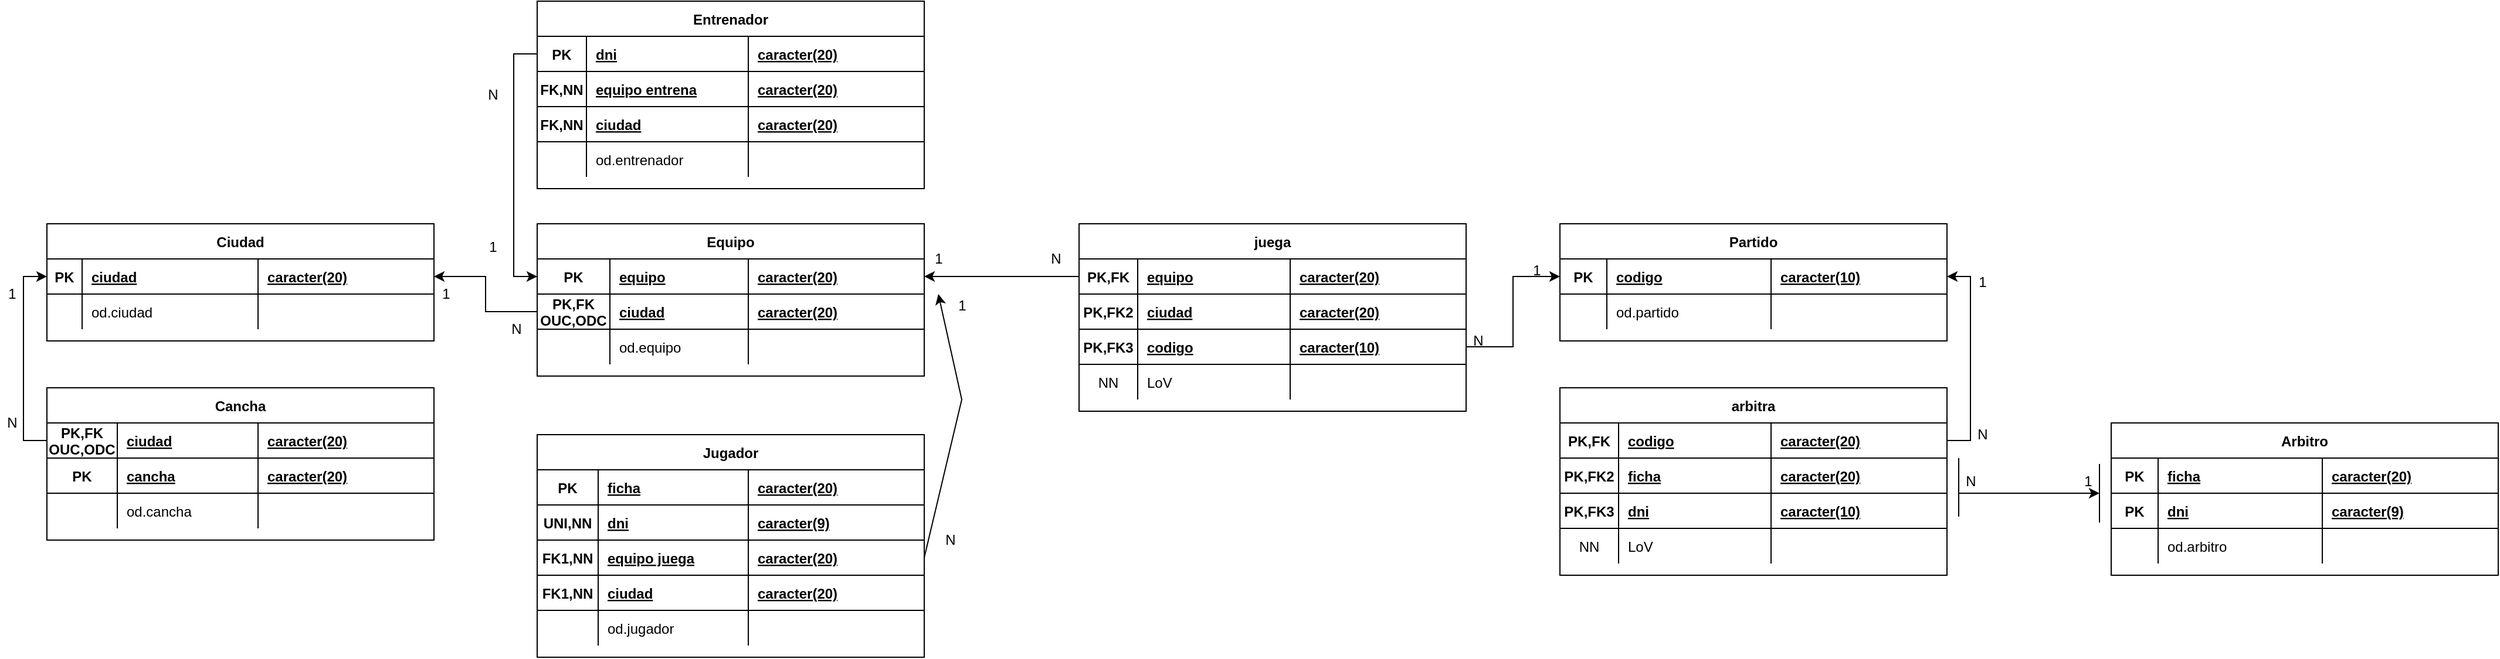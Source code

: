 <mxfile version="15.4.0" type="device"><diagram id="yh3u3SvxKcDoXtzIPpNy" name="Página-1"><mxGraphModel dx="1008" dy="482" grid="1" gridSize="10" guides="1" tooltips="1" connect="1" arrows="1" fold="1" page="1" pageScale="1" pageWidth="2336" pageHeight="1654" math="0" shadow="0"><root><mxCell id="0"/><mxCell id="1" parent="0"/><mxCell id="ygrqonZN1nK2gsqrKEXN-1" value="Ciudad" style="shape=table;startSize=30;container=1;collapsible=1;childLayout=tableLayout;fixedRows=1;rowLines=0;fontStyle=1;align=center;resizeLast=1;" parent="1" vertex="1"><mxGeometry x="90" y="320" width="330" height="100" as="geometry"/></mxCell><mxCell id="ygrqonZN1nK2gsqrKEXN-2" value="" style="shape=partialRectangle;collapsible=0;dropTarget=0;pointerEvents=0;fillColor=none;top=0;left=0;bottom=1;right=0;points=[[0,0.5],[1,0.5]];portConstraint=eastwest;" parent="ygrqonZN1nK2gsqrKEXN-1" vertex="1"><mxGeometry y="30" width="330" height="30" as="geometry"/></mxCell><mxCell id="ygrqonZN1nK2gsqrKEXN-3" value="PK" style="shape=partialRectangle;connectable=0;fillColor=none;top=0;left=0;bottom=0;right=0;fontStyle=1;overflow=hidden;" parent="ygrqonZN1nK2gsqrKEXN-2" vertex="1"><mxGeometry width="30" height="30" as="geometry"><mxRectangle width="30" height="30" as="alternateBounds"/></mxGeometry></mxCell><mxCell id="ygrqonZN1nK2gsqrKEXN-4" value="ciudad" style="shape=partialRectangle;connectable=0;fillColor=none;top=0;left=0;bottom=0;right=0;align=left;spacingLeft=6;fontStyle=5;overflow=hidden;" parent="ygrqonZN1nK2gsqrKEXN-2" vertex="1"><mxGeometry x="30" width="150" height="30" as="geometry"><mxRectangle width="150" height="30" as="alternateBounds"/></mxGeometry></mxCell><mxCell id="ygrqonZN1nK2gsqrKEXN-14" value="caracter(20)" style="shape=partialRectangle;connectable=0;fillColor=none;top=0;left=0;bottom=0;right=0;align=left;spacingLeft=6;fontStyle=5;overflow=hidden;" parent="ygrqonZN1nK2gsqrKEXN-2" vertex="1"><mxGeometry x="180" width="150" height="30" as="geometry"><mxRectangle width="150" height="30" as="alternateBounds"/></mxGeometry></mxCell><mxCell id="ygrqonZN1nK2gsqrKEXN-5" value="" style="shape=partialRectangle;collapsible=0;dropTarget=0;pointerEvents=0;fillColor=none;top=0;left=0;bottom=0;right=0;points=[[0,0.5],[1,0.5]];portConstraint=eastwest;" parent="ygrqonZN1nK2gsqrKEXN-1" vertex="1"><mxGeometry y="60" width="330" height="30" as="geometry"/></mxCell><mxCell id="ygrqonZN1nK2gsqrKEXN-6" value="" style="shape=partialRectangle;connectable=0;fillColor=none;top=0;left=0;bottom=0;right=0;editable=1;overflow=hidden;" parent="ygrqonZN1nK2gsqrKEXN-5" vertex="1"><mxGeometry width="30" height="30" as="geometry"><mxRectangle width="30" height="30" as="alternateBounds"/></mxGeometry></mxCell><mxCell id="ygrqonZN1nK2gsqrKEXN-7" value="od.ciudad" style="shape=partialRectangle;connectable=0;fillColor=none;top=0;left=0;bottom=0;right=0;align=left;spacingLeft=6;overflow=hidden;" parent="ygrqonZN1nK2gsqrKEXN-5" vertex="1"><mxGeometry x="30" width="150" height="30" as="geometry"><mxRectangle width="150" height="30" as="alternateBounds"/></mxGeometry></mxCell><mxCell id="ygrqonZN1nK2gsqrKEXN-15" style="shape=partialRectangle;connectable=0;fillColor=none;top=0;left=0;bottom=0;right=0;align=left;spacingLeft=6;overflow=hidden;" parent="ygrqonZN1nK2gsqrKEXN-5" vertex="1"><mxGeometry x="180" width="150" height="30" as="geometry"><mxRectangle width="150" height="30" as="alternateBounds"/></mxGeometry></mxCell><mxCell id="ygrqonZN1nK2gsqrKEXN-18" value="Cancha" style="shape=table;startSize=30;container=1;collapsible=1;childLayout=tableLayout;fixedRows=1;rowLines=0;fontStyle=1;align=center;resizeLast=1;" parent="1" vertex="1"><mxGeometry x="90" y="460" width="330" height="130" as="geometry"/></mxCell><mxCell id="ygrqonZN1nK2gsqrKEXN-19" value="" style="shape=partialRectangle;collapsible=0;dropTarget=0;pointerEvents=0;fillColor=none;top=0;left=0;bottom=1;right=0;points=[[0,0.5],[1,0.5]];portConstraint=eastwest;" parent="ygrqonZN1nK2gsqrKEXN-18" vertex="1"><mxGeometry y="30" width="330" height="30" as="geometry"/></mxCell><mxCell id="ygrqonZN1nK2gsqrKEXN-20" value="PK,FK&#10;OUC,ODC" style="shape=partialRectangle;connectable=0;fillColor=none;top=0;left=0;bottom=0;right=0;fontStyle=1;overflow=hidden;" parent="ygrqonZN1nK2gsqrKEXN-19" vertex="1"><mxGeometry width="60" height="30" as="geometry"><mxRectangle width="60" height="30" as="alternateBounds"/></mxGeometry></mxCell><mxCell id="ygrqonZN1nK2gsqrKEXN-21" value="ciudad" style="shape=partialRectangle;connectable=0;fillColor=none;top=0;left=0;bottom=0;right=0;align=left;spacingLeft=6;fontStyle=5;overflow=hidden;" parent="ygrqonZN1nK2gsqrKEXN-19" vertex="1"><mxGeometry x="60" width="120" height="30" as="geometry"><mxRectangle width="120" height="30" as="alternateBounds"/></mxGeometry></mxCell><mxCell id="ygrqonZN1nK2gsqrKEXN-22" value="caracter(20)" style="shape=partialRectangle;connectable=0;fillColor=none;top=0;left=0;bottom=0;right=0;align=left;spacingLeft=6;fontStyle=5;overflow=hidden;" parent="ygrqonZN1nK2gsqrKEXN-19" vertex="1"><mxGeometry x="180" width="150" height="30" as="geometry"><mxRectangle width="150" height="30" as="alternateBounds"/></mxGeometry></mxCell><mxCell id="ygrqonZN1nK2gsqrKEXN-27" value="" style="shape=partialRectangle;collapsible=0;dropTarget=0;pointerEvents=0;fillColor=none;top=0;left=0;bottom=1;right=0;points=[[0,0.5],[1,0.5]];portConstraint=eastwest;" parent="ygrqonZN1nK2gsqrKEXN-18" vertex="1"><mxGeometry y="60" width="330" height="30" as="geometry"/></mxCell><mxCell id="ygrqonZN1nK2gsqrKEXN-28" value="PK" style="shape=partialRectangle;connectable=0;fillColor=none;top=0;left=0;bottom=0;right=0;fontStyle=1;overflow=hidden;" parent="ygrqonZN1nK2gsqrKEXN-27" vertex="1"><mxGeometry width="60" height="30" as="geometry"><mxRectangle width="60" height="30" as="alternateBounds"/></mxGeometry></mxCell><mxCell id="ygrqonZN1nK2gsqrKEXN-29" value="cancha" style="shape=partialRectangle;connectable=0;fillColor=none;top=0;left=0;bottom=0;right=0;align=left;spacingLeft=6;fontStyle=5;overflow=hidden;" parent="ygrqonZN1nK2gsqrKEXN-27" vertex="1"><mxGeometry x="60" width="120" height="30" as="geometry"><mxRectangle width="120" height="30" as="alternateBounds"/></mxGeometry></mxCell><mxCell id="ygrqonZN1nK2gsqrKEXN-30" value="caracter(20)" style="shape=partialRectangle;connectable=0;fillColor=none;top=0;left=0;bottom=0;right=0;align=left;spacingLeft=6;fontStyle=5;overflow=hidden;" parent="ygrqonZN1nK2gsqrKEXN-27" vertex="1"><mxGeometry x="180" width="150" height="30" as="geometry"><mxRectangle width="150" height="30" as="alternateBounds"/></mxGeometry></mxCell><mxCell id="ygrqonZN1nK2gsqrKEXN-23" value="" style="shape=partialRectangle;collapsible=0;dropTarget=0;pointerEvents=0;fillColor=none;top=0;left=0;bottom=0;right=0;points=[[0,0.5],[1,0.5]];portConstraint=eastwest;" parent="ygrqonZN1nK2gsqrKEXN-18" vertex="1"><mxGeometry y="90" width="330" height="30" as="geometry"/></mxCell><mxCell id="ygrqonZN1nK2gsqrKEXN-24" value="" style="shape=partialRectangle;connectable=0;fillColor=none;top=0;left=0;bottom=0;right=0;editable=1;overflow=hidden;" parent="ygrqonZN1nK2gsqrKEXN-23" vertex="1"><mxGeometry width="60" height="30" as="geometry"><mxRectangle width="60" height="30" as="alternateBounds"/></mxGeometry></mxCell><mxCell id="ygrqonZN1nK2gsqrKEXN-25" value="od.cancha" style="shape=partialRectangle;connectable=0;fillColor=none;top=0;left=0;bottom=0;right=0;align=left;spacingLeft=6;overflow=hidden;" parent="ygrqonZN1nK2gsqrKEXN-23" vertex="1"><mxGeometry x="60" width="120" height="30" as="geometry"><mxRectangle width="120" height="30" as="alternateBounds"/></mxGeometry></mxCell><mxCell id="ygrqonZN1nK2gsqrKEXN-26" style="shape=partialRectangle;connectable=0;fillColor=none;top=0;left=0;bottom=0;right=0;align=left;spacingLeft=6;overflow=hidden;" parent="ygrqonZN1nK2gsqrKEXN-23" vertex="1"><mxGeometry x="180" width="150" height="30" as="geometry"><mxRectangle width="150" height="30" as="alternateBounds"/></mxGeometry></mxCell><mxCell id="ygrqonZN1nK2gsqrKEXN-31" style="edgeStyle=orthogonalEdgeStyle;rounded=0;orthogonalLoop=1;jettySize=auto;html=1;exitX=0;exitY=0.5;exitDx=0;exitDy=0;entryX=0;entryY=0.5;entryDx=0;entryDy=0;" parent="1" source="ygrqonZN1nK2gsqrKEXN-19" target="ygrqonZN1nK2gsqrKEXN-2" edge="1"><mxGeometry relative="1" as="geometry"/></mxCell><mxCell id="ygrqonZN1nK2gsqrKEXN-32" value="Equipo" style="shape=table;startSize=30;container=1;collapsible=1;childLayout=tableLayout;fixedRows=1;rowLines=0;fontStyle=1;align=center;resizeLast=1;" parent="1" vertex="1"><mxGeometry x="508" y="320" width="330" height="130" as="geometry"/></mxCell><mxCell id="ygrqonZN1nK2gsqrKEXN-37" value="" style="shape=partialRectangle;collapsible=0;dropTarget=0;pointerEvents=0;fillColor=none;top=0;left=0;bottom=1;right=0;points=[[0,0.5],[1,0.5]];portConstraint=eastwest;" parent="ygrqonZN1nK2gsqrKEXN-32" vertex="1"><mxGeometry y="30" width="330" height="30" as="geometry"/></mxCell><mxCell id="ygrqonZN1nK2gsqrKEXN-38" value="PK" style="shape=partialRectangle;connectable=0;fillColor=none;top=0;left=0;bottom=0;right=0;fontStyle=1;overflow=hidden;" parent="ygrqonZN1nK2gsqrKEXN-37" vertex="1"><mxGeometry width="62" height="30" as="geometry"><mxRectangle width="62" height="30" as="alternateBounds"/></mxGeometry></mxCell><mxCell id="ygrqonZN1nK2gsqrKEXN-39" value="equipo" style="shape=partialRectangle;connectable=0;fillColor=none;top=0;left=0;bottom=0;right=0;align=left;spacingLeft=6;fontStyle=5;overflow=hidden;" parent="ygrqonZN1nK2gsqrKEXN-37" vertex="1"><mxGeometry x="62" width="118" height="30" as="geometry"><mxRectangle width="118" height="30" as="alternateBounds"/></mxGeometry></mxCell><mxCell id="ygrqonZN1nK2gsqrKEXN-40" value="caracter(20)" style="shape=partialRectangle;connectable=0;fillColor=none;top=0;left=0;bottom=0;right=0;align=left;spacingLeft=6;fontStyle=5;overflow=hidden;" parent="ygrqonZN1nK2gsqrKEXN-37" vertex="1"><mxGeometry x="180" width="150" height="30" as="geometry"><mxRectangle width="150" height="30" as="alternateBounds"/></mxGeometry></mxCell><mxCell id="ygrqonZN1nK2gsqrKEXN-33" value="" style="shape=partialRectangle;collapsible=0;dropTarget=0;pointerEvents=0;fillColor=none;top=0;left=0;bottom=1;right=0;points=[[0,0.5],[1,0.5]];portConstraint=eastwest;" parent="ygrqonZN1nK2gsqrKEXN-32" vertex="1"><mxGeometry y="60" width="330" height="30" as="geometry"/></mxCell><mxCell id="ygrqonZN1nK2gsqrKEXN-34" value="PK,FK&#10;OUC,ODC" style="shape=partialRectangle;connectable=0;fillColor=none;top=0;left=0;bottom=0;right=0;fontStyle=1;overflow=hidden;" parent="ygrqonZN1nK2gsqrKEXN-33" vertex="1"><mxGeometry width="62" height="30" as="geometry"><mxRectangle width="62" height="30" as="alternateBounds"/></mxGeometry></mxCell><mxCell id="ygrqonZN1nK2gsqrKEXN-35" value="ciudad" style="shape=partialRectangle;connectable=0;fillColor=none;top=0;left=0;bottom=0;right=0;align=left;spacingLeft=6;fontStyle=5;overflow=hidden;" parent="ygrqonZN1nK2gsqrKEXN-33" vertex="1"><mxGeometry x="62" width="118" height="30" as="geometry"><mxRectangle width="118" height="30" as="alternateBounds"/></mxGeometry></mxCell><mxCell id="ygrqonZN1nK2gsqrKEXN-36" value="caracter(20)" style="shape=partialRectangle;connectable=0;fillColor=none;top=0;left=0;bottom=0;right=0;align=left;spacingLeft=6;fontStyle=5;overflow=hidden;" parent="ygrqonZN1nK2gsqrKEXN-33" vertex="1"><mxGeometry x="180" width="150" height="30" as="geometry"><mxRectangle width="150" height="30" as="alternateBounds"/></mxGeometry></mxCell><mxCell id="ygrqonZN1nK2gsqrKEXN-41" value="" style="shape=partialRectangle;collapsible=0;dropTarget=0;pointerEvents=0;fillColor=none;top=0;left=0;bottom=0;right=0;points=[[0,0.5],[1,0.5]];portConstraint=eastwest;" parent="ygrqonZN1nK2gsqrKEXN-32" vertex="1"><mxGeometry y="90" width="330" height="30" as="geometry"/></mxCell><mxCell id="ygrqonZN1nK2gsqrKEXN-42" value="" style="shape=partialRectangle;connectable=0;fillColor=none;top=0;left=0;bottom=0;right=0;editable=1;overflow=hidden;" parent="ygrqonZN1nK2gsqrKEXN-41" vertex="1"><mxGeometry width="62" height="30" as="geometry"><mxRectangle width="62" height="30" as="alternateBounds"/></mxGeometry></mxCell><mxCell id="ygrqonZN1nK2gsqrKEXN-43" value="od.equipo" style="shape=partialRectangle;connectable=0;fillColor=none;top=0;left=0;bottom=0;right=0;align=left;spacingLeft=6;overflow=hidden;" parent="ygrqonZN1nK2gsqrKEXN-41" vertex="1"><mxGeometry x="62" width="118" height="30" as="geometry"><mxRectangle width="118" height="30" as="alternateBounds"/></mxGeometry></mxCell><mxCell id="ygrqonZN1nK2gsqrKEXN-44" style="shape=partialRectangle;connectable=0;fillColor=none;top=0;left=0;bottom=0;right=0;align=left;spacingLeft=6;overflow=hidden;" parent="ygrqonZN1nK2gsqrKEXN-41" vertex="1"><mxGeometry x="180" width="150" height="30" as="geometry"><mxRectangle width="150" height="30" as="alternateBounds"/></mxGeometry></mxCell><mxCell id="ygrqonZN1nK2gsqrKEXN-46" style="edgeStyle=orthogonalEdgeStyle;rounded=0;orthogonalLoop=1;jettySize=auto;html=1;exitX=0;exitY=0.5;exitDx=0;exitDy=0;entryX=1;entryY=0.5;entryDx=0;entryDy=0;" parent="1" source="ygrqonZN1nK2gsqrKEXN-33" target="ygrqonZN1nK2gsqrKEXN-2" edge="1"><mxGeometry relative="1" as="geometry"/></mxCell><mxCell id="ygrqonZN1nK2gsqrKEXN-47" value="Entrenador" style="shape=table;startSize=30;container=1;collapsible=1;childLayout=tableLayout;fixedRows=1;rowLines=0;fontStyle=1;align=center;resizeLast=1;" parent="1" vertex="1"><mxGeometry x="508" y="130" width="330" height="160" as="geometry"/></mxCell><mxCell id="ygrqonZN1nK2gsqrKEXN-48" value="" style="shape=partialRectangle;collapsible=0;dropTarget=0;pointerEvents=0;fillColor=none;top=0;left=0;bottom=1;right=0;points=[[0,0.5],[1,0.5]];portConstraint=eastwest;" parent="ygrqonZN1nK2gsqrKEXN-47" vertex="1"><mxGeometry y="30" width="330" height="30" as="geometry"/></mxCell><mxCell id="ygrqonZN1nK2gsqrKEXN-49" value="PK" style="shape=partialRectangle;connectable=0;fillColor=none;top=0;left=0;bottom=0;right=0;fontStyle=1;overflow=hidden;" parent="ygrqonZN1nK2gsqrKEXN-48" vertex="1"><mxGeometry width="42" height="30" as="geometry"><mxRectangle width="42" height="30" as="alternateBounds"/></mxGeometry></mxCell><mxCell id="ygrqonZN1nK2gsqrKEXN-50" value="dni" style="shape=partialRectangle;connectable=0;fillColor=none;top=0;left=0;bottom=0;right=0;align=left;spacingLeft=6;fontStyle=5;overflow=hidden;" parent="ygrqonZN1nK2gsqrKEXN-48" vertex="1"><mxGeometry x="42" width="138" height="30" as="geometry"><mxRectangle width="138" height="30" as="alternateBounds"/></mxGeometry></mxCell><mxCell id="ygrqonZN1nK2gsqrKEXN-51" value="caracter(20)" style="shape=partialRectangle;connectable=0;fillColor=none;top=0;left=0;bottom=0;right=0;align=left;spacingLeft=6;fontStyle=5;overflow=hidden;" parent="ygrqonZN1nK2gsqrKEXN-48" vertex="1"><mxGeometry x="180" width="150" height="30" as="geometry"><mxRectangle width="150" height="30" as="alternateBounds"/></mxGeometry></mxCell><mxCell id="ygrqonZN1nK2gsqrKEXN-56" value="" style="shape=partialRectangle;collapsible=0;dropTarget=0;pointerEvents=0;fillColor=none;top=0;left=0;bottom=1;right=0;points=[[0,0.5],[1,0.5]];portConstraint=eastwest;" parent="ygrqonZN1nK2gsqrKEXN-47" vertex="1"><mxGeometry y="60" width="330" height="30" as="geometry"/></mxCell><mxCell id="ygrqonZN1nK2gsqrKEXN-57" value="FK,NN" style="shape=partialRectangle;connectable=0;fillColor=none;top=0;left=0;bottom=0;right=0;fontStyle=1;overflow=hidden;" parent="ygrqonZN1nK2gsqrKEXN-56" vertex="1"><mxGeometry width="42" height="30" as="geometry"><mxRectangle width="42" height="30" as="alternateBounds"/></mxGeometry></mxCell><mxCell id="ygrqonZN1nK2gsqrKEXN-58" value="equipo entrena" style="shape=partialRectangle;connectable=0;fillColor=none;top=0;left=0;bottom=0;right=0;align=left;spacingLeft=6;fontStyle=5;overflow=hidden;" parent="ygrqonZN1nK2gsqrKEXN-56" vertex="1"><mxGeometry x="42" width="138" height="30" as="geometry"><mxRectangle width="138" height="30" as="alternateBounds"/></mxGeometry></mxCell><mxCell id="ygrqonZN1nK2gsqrKEXN-59" value="caracter(20)" style="shape=partialRectangle;connectable=0;fillColor=none;top=0;left=0;bottom=0;right=0;align=left;spacingLeft=6;fontStyle=5;overflow=hidden;" parent="ygrqonZN1nK2gsqrKEXN-56" vertex="1"><mxGeometry x="180" width="150" height="30" as="geometry"><mxRectangle width="150" height="30" as="alternateBounds"/></mxGeometry></mxCell><mxCell id="xp3l8k5ZAtqOJWBrfRD1-7" value="" style="shape=partialRectangle;collapsible=0;dropTarget=0;pointerEvents=0;fillColor=none;top=0;left=0;bottom=1;right=0;points=[[0,0.5],[1,0.5]];portConstraint=eastwest;" parent="ygrqonZN1nK2gsqrKEXN-47" vertex="1"><mxGeometry y="90" width="330" height="30" as="geometry"/></mxCell><mxCell id="xp3l8k5ZAtqOJWBrfRD1-8" value="FK,NN" style="shape=partialRectangle;connectable=0;fillColor=none;top=0;left=0;bottom=0;right=0;fontStyle=1;overflow=hidden;" parent="xp3l8k5ZAtqOJWBrfRD1-7" vertex="1"><mxGeometry width="42" height="30" as="geometry"><mxRectangle width="42" height="30" as="alternateBounds"/></mxGeometry></mxCell><mxCell id="xp3l8k5ZAtqOJWBrfRD1-9" value="ciudad" style="shape=partialRectangle;connectable=0;fillColor=none;top=0;left=0;bottom=0;right=0;align=left;spacingLeft=6;fontStyle=5;overflow=hidden;" parent="xp3l8k5ZAtqOJWBrfRD1-7" vertex="1"><mxGeometry x="42" width="138" height="30" as="geometry"><mxRectangle width="138" height="30" as="alternateBounds"/></mxGeometry></mxCell><mxCell id="xp3l8k5ZAtqOJWBrfRD1-10" value="caracter(20)" style="shape=partialRectangle;connectable=0;fillColor=none;top=0;left=0;bottom=0;right=0;align=left;spacingLeft=6;fontStyle=5;overflow=hidden;" parent="xp3l8k5ZAtqOJWBrfRD1-7" vertex="1"><mxGeometry x="180" width="150" height="30" as="geometry"><mxRectangle width="150" height="30" as="alternateBounds"/></mxGeometry></mxCell><mxCell id="ygrqonZN1nK2gsqrKEXN-52" value="" style="shape=partialRectangle;collapsible=0;dropTarget=0;pointerEvents=0;fillColor=none;top=0;left=0;bottom=0;right=0;points=[[0,0.5],[1,0.5]];portConstraint=eastwest;" parent="ygrqonZN1nK2gsqrKEXN-47" vertex="1"><mxGeometry y="120" width="330" height="30" as="geometry"/></mxCell><mxCell id="ygrqonZN1nK2gsqrKEXN-53" value="" style="shape=partialRectangle;connectable=0;fillColor=none;top=0;left=0;bottom=0;right=0;editable=1;overflow=hidden;" parent="ygrqonZN1nK2gsqrKEXN-52" vertex="1"><mxGeometry width="42" height="30" as="geometry"><mxRectangle width="42" height="30" as="alternateBounds"/></mxGeometry></mxCell><mxCell id="ygrqonZN1nK2gsqrKEXN-54" value="od.entrenador" style="shape=partialRectangle;connectable=0;fillColor=none;top=0;left=0;bottom=0;right=0;align=left;spacingLeft=6;overflow=hidden;" parent="ygrqonZN1nK2gsqrKEXN-52" vertex="1"><mxGeometry x="42" width="138" height="30" as="geometry"><mxRectangle width="138" height="30" as="alternateBounds"/></mxGeometry></mxCell><mxCell id="ygrqonZN1nK2gsqrKEXN-55" style="shape=partialRectangle;connectable=0;fillColor=none;top=0;left=0;bottom=0;right=0;align=left;spacingLeft=6;overflow=hidden;" parent="ygrqonZN1nK2gsqrKEXN-52" vertex="1"><mxGeometry x="180" width="150" height="30" as="geometry"><mxRectangle width="150" height="30" as="alternateBounds"/></mxGeometry></mxCell><mxCell id="ygrqonZN1nK2gsqrKEXN-69" style="edgeStyle=orthogonalEdgeStyle;rounded=0;orthogonalLoop=1;jettySize=auto;html=1;exitX=0;exitY=0.5;exitDx=0;exitDy=0;entryX=0;entryY=0.5;entryDx=0;entryDy=0;" parent="1" source="ygrqonZN1nK2gsqrKEXN-48" target="ygrqonZN1nK2gsqrKEXN-37" edge="1"><mxGeometry relative="1" as="geometry"/></mxCell><mxCell id="ygrqonZN1nK2gsqrKEXN-70" value="Jugador" style="shape=table;startSize=30;container=1;collapsible=1;childLayout=tableLayout;fixedRows=1;rowLines=0;fontStyle=1;align=center;resizeLast=1;" parent="1" vertex="1"><mxGeometry x="508" y="500" width="330" height="190" as="geometry"/></mxCell><mxCell id="ygrqonZN1nK2gsqrKEXN-71" value="" style="shape=partialRectangle;collapsible=0;dropTarget=0;pointerEvents=0;fillColor=none;top=0;left=0;bottom=1;right=0;points=[[0,0.5],[1,0.5]];portConstraint=eastwest;" parent="ygrqonZN1nK2gsqrKEXN-70" vertex="1"><mxGeometry y="30" width="330" height="30" as="geometry"/></mxCell><mxCell id="ygrqonZN1nK2gsqrKEXN-72" value="PK" style="shape=partialRectangle;connectable=0;fillColor=none;top=0;left=0;bottom=0;right=0;fontStyle=1;overflow=hidden;" parent="ygrqonZN1nK2gsqrKEXN-71" vertex="1"><mxGeometry width="52" height="30" as="geometry"><mxRectangle width="52" height="30" as="alternateBounds"/></mxGeometry></mxCell><mxCell id="ygrqonZN1nK2gsqrKEXN-73" value="ficha" style="shape=partialRectangle;connectable=0;fillColor=none;top=0;left=0;bottom=0;right=0;align=left;spacingLeft=6;fontStyle=5;overflow=hidden;" parent="ygrqonZN1nK2gsqrKEXN-71" vertex="1"><mxGeometry x="52" width="128" height="30" as="geometry"><mxRectangle width="128" height="30" as="alternateBounds"/></mxGeometry></mxCell><mxCell id="ygrqonZN1nK2gsqrKEXN-74" value="caracter(20)" style="shape=partialRectangle;connectable=0;fillColor=none;top=0;left=0;bottom=0;right=0;align=left;spacingLeft=6;fontStyle=5;overflow=hidden;" parent="ygrqonZN1nK2gsqrKEXN-71" vertex="1"><mxGeometry x="180" width="150" height="30" as="geometry"><mxRectangle width="150" height="30" as="alternateBounds"/></mxGeometry></mxCell><mxCell id="ygrqonZN1nK2gsqrKEXN-79" value="" style="shape=partialRectangle;collapsible=0;dropTarget=0;pointerEvents=0;fillColor=none;top=0;left=0;bottom=1;right=0;points=[[0,0.5],[1,0.5]];portConstraint=eastwest;" parent="ygrqonZN1nK2gsqrKEXN-70" vertex="1"><mxGeometry y="60" width="330" height="30" as="geometry"/></mxCell><mxCell id="ygrqonZN1nK2gsqrKEXN-80" value="UNI,NN" style="shape=partialRectangle;connectable=0;fillColor=none;top=0;left=0;bottom=0;right=0;fontStyle=1;overflow=hidden;" parent="ygrqonZN1nK2gsqrKEXN-79" vertex="1"><mxGeometry width="52" height="30" as="geometry"><mxRectangle width="52" height="30" as="alternateBounds"/></mxGeometry></mxCell><mxCell id="ygrqonZN1nK2gsqrKEXN-81" value="dni" style="shape=partialRectangle;connectable=0;fillColor=none;top=0;left=0;bottom=0;right=0;align=left;spacingLeft=6;fontStyle=5;overflow=hidden;" parent="ygrqonZN1nK2gsqrKEXN-79" vertex="1"><mxGeometry x="52" width="128" height="30" as="geometry"><mxRectangle width="128" height="30" as="alternateBounds"/></mxGeometry></mxCell><mxCell id="ygrqonZN1nK2gsqrKEXN-82" value="caracter(9)" style="shape=partialRectangle;connectable=0;fillColor=none;top=0;left=0;bottom=0;right=0;align=left;spacingLeft=6;fontStyle=5;overflow=hidden;" parent="ygrqonZN1nK2gsqrKEXN-79" vertex="1"><mxGeometry x="180" width="150" height="30" as="geometry"><mxRectangle width="150" height="30" as="alternateBounds"/></mxGeometry></mxCell><mxCell id="ygrqonZN1nK2gsqrKEXN-83" value="" style="shape=partialRectangle;collapsible=0;dropTarget=0;pointerEvents=0;fillColor=none;top=0;left=0;bottom=1;right=0;points=[[0,0.5],[1,0.5]];portConstraint=eastwest;" parent="ygrqonZN1nK2gsqrKEXN-70" vertex="1"><mxGeometry y="90" width="330" height="30" as="geometry"/></mxCell><mxCell id="ygrqonZN1nK2gsqrKEXN-84" value="FK1,NN" style="shape=partialRectangle;connectable=0;fillColor=none;top=0;left=0;bottom=0;right=0;fontStyle=1;overflow=hidden;" parent="ygrqonZN1nK2gsqrKEXN-83" vertex="1"><mxGeometry width="52" height="30" as="geometry"><mxRectangle width="52" height="30" as="alternateBounds"/></mxGeometry></mxCell><mxCell id="ygrqonZN1nK2gsqrKEXN-85" value="equipo juega" style="shape=partialRectangle;connectable=0;fillColor=none;top=0;left=0;bottom=0;right=0;align=left;spacingLeft=6;fontStyle=5;overflow=hidden;" parent="ygrqonZN1nK2gsqrKEXN-83" vertex="1"><mxGeometry x="52" width="128" height="30" as="geometry"><mxRectangle width="128" height="30" as="alternateBounds"/></mxGeometry></mxCell><mxCell id="ygrqonZN1nK2gsqrKEXN-86" value="caracter(20)" style="shape=partialRectangle;connectable=0;fillColor=none;top=0;left=0;bottom=0;right=0;align=left;spacingLeft=6;fontStyle=5;overflow=hidden;" parent="ygrqonZN1nK2gsqrKEXN-83" vertex="1"><mxGeometry x="180" width="150" height="30" as="geometry"><mxRectangle width="150" height="30" as="alternateBounds"/></mxGeometry></mxCell><mxCell id="xp3l8k5ZAtqOJWBrfRD1-3" value="" style="shape=partialRectangle;collapsible=0;dropTarget=0;pointerEvents=0;fillColor=none;top=0;left=0;bottom=1;right=0;points=[[0,0.5],[1,0.5]];portConstraint=eastwest;" parent="ygrqonZN1nK2gsqrKEXN-70" vertex="1"><mxGeometry y="120" width="330" height="30" as="geometry"/></mxCell><mxCell id="xp3l8k5ZAtqOJWBrfRD1-4" value="FK1,NN" style="shape=partialRectangle;connectable=0;fillColor=none;top=0;left=0;bottom=0;right=0;fontStyle=1;overflow=hidden;" parent="xp3l8k5ZAtqOJWBrfRD1-3" vertex="1"><mxGeometry width="52" height="30" as="geometry"><mxRectangle width="52" height="30" as="alternateBounds"/></mxGeometry></mxCell><mxCell id="xp3l8k5ZAtqOJWBrfRD1-5" value="ciudad" style="shape=partialRectangle;connectable=0;fillColor=none;top=0;left=0;bottom=0;right=0;align=left;spacingLeft=6;fontStyle=5;overflow=hidden;" parent="xp3l8k5ZAtqOJWBrfRD1-3" vertex="1"><mxGeometry x="52" width="128" height="30" as="geometry"><mxRectangle width="128" height="30" as="alternateBounds"/></mxGeometry></mxCell><mxCell id="xp3l8k5ZAtqOJWBrfRD1-6" value="caracter(20)" style="shape=partialRectangle;connectable=0;fillColor=none;top=0;left=0;bottom=0;right=0;align=left;spacingLeft=6;fontStyle=5;overflow=hidden;" parent="xp3l8k5ZAtqOJWBrfRD1-3" vertex="1"><mxGeometry x="180" width="150" height="30" as="geometry"><mxRectangle width="150" height="30" as="alternateBounds"/></mxGeometry></mxCell><mxCell id="ygrqonZN1nK2gsqrKEXN-75" value="" style="shape=partialRectangle;collapsible=0;dropTarget=0;pointerEvents=0;fillColor=none;top=0;left=0;bottom=0;right=0;points=[[0,0.5],[1,0.5]];portConstraint=eastwest;" parent="ygrqonZN1nK2gsqrKEXN-70" vertex="1"><mxGeometry y="150" width="330" height="30" as="geometry"/></mxCell><mxCell id="ygrqonZN1nK2gsqrKEXN-76" value="" style="shape=partialRectangle;connectable=0;fillColor=none;top=0;left=0;bottom=0;right=0;editable=1;overflow=hidden;" parent="ygrqonZN1nK2gsqrKEXN-75" vertex="1"><mxGeometry width="52" height="30" as="geometry"><mxRectangle width="52" height="30" as="alternateBounds"/></mxGeometry></mxCell><mxCell id="ygrqonZN1nK2gsqrKEXN-77" value="od.jugador" style="shape=partialRectangle;connectable=0;fillColor=none;top=0;left=0;bottom=0;right=0;align=left;spacingLeft=6;overflow=hidden;" parent="ygrqonZN1nK2gsqrKEXN-75" vertex="1"><mxGeometry x="52" width="128" height="30" as="geometry"><mxRectangle width="128" height="30" as="alternateBounds"/></mxGeometry></mxCell><mxCell id="ygrqonZN1nK2gsqrKEXN-78" style="shape=partialRectangle;connectable=0;fillColor=none;top=0;left=0;bottom=0;right=0;align=left;spacingLeft=6;overflow=hidden;" parent="ygrqonZN1nK2gsqrKEXN-75" vertex="1"><mxGeometry x="180" width="150" height="30" as="geometry"><mxRectangle width="150" height="30" as="alternateBounds"/></mxGeometry></mxCell><mxCell id="ygrqonZN1nK2gsqrKEXN-88" value="juega" style="shape=table;startSize=30;container=1;collapsible=1;childLayout=tableLayout;fixedRows=1;rowLines=0;fontStyle=1;align=center;resizeLast=1;" parent="1" vertex="1"><mxGeometry x="970" y="320" width="330" height="160" as="geometry"/></mxCell><mxCell id="ygrqonZN1nK2gsqrKEXN-89" value="" style="shape=partialRectangle;collapsible=0;dropTarget=0;pointerEvents=0;fillColor=none;top=0;left=0;bottom=1;right=0;points=[[0,0.5],[1,0.5]];portConstraint=eastwest;" parent="ygrqonZN1nK2gsqrKEXN-88" vertex="1"><mxGeometry y="30" width="330" height="30" as="geometry"/></mxCell><mxCell id="ygrqonZN1nK2gsqrKEXN-90" value="PK,FK" style="shape=partialRectangle;connectable=0;fillColor=none;top=0;left=0;bottom=0;right=0;fontStyle=1;overflow=hidden;" parent="ygrqonZN1nK2gsqrKEXN-89" vertex="1"><mxGeometry width="50" height="30" as="geometry"><mxRectangle width="50" height="30" as="alternateBounds"/></mxGeometry></mxCell><mxCell id="ygrqonZN1nK2gsqrKEXN-91" value="equipo" style="shape=partialRectangle;connectable=0;fillColor=none;top=0;left=0;bottom=0;right=0;align=left;spacingLeft=6;fontStyle=5;overflow=hidden;" parent="ygrqonZN1nK2gsqrKEXN-89" vertex="1"><mxGeometry x="50" width="130" height="30" as="geometry"><mxRectangle width="130" height="30" as="alternateBounds"/></mxGeometry></mxCell><mxCell id="ygrqonZN1nK2gsqrKEXN-92" value="caracter(20)" style="shape=partialRectangle;connectable=0;fillColor=none;top=0;left=0;bottom=0;right=0;align=left;spacingLeft=6;fontStyle=5;overflow=hidden;" parent="ygrqonZN1nK2gsqrKEXN-89" vertex="1"><mxGeometry x="180" width="150" height="30" as="geometry"><mxRectangle width="150" height="30" as="alternateBounds"/></mxGeometry></mxCell><mxCell id="ygrqonZN1nK2gsqrKEXN-93" value="" style="shape=partialRectangle;collapsible=0;dropTarget=0;pointerEvents=0;fillColor=none;top=0;left=0;bottom=1;right=0;points=[[0,0.5],[1,0.5]];portConstraint=eastwest;" parent="ygrqonZN1nK2gsqrKEXN-88" vertex="1"><mxGeometry y="60" width="330" height="30" as="geometry"/></mxCell><mxCell id="ygrqonZN1nK2gsqrKEXN-94" value="PK,FK2" style="shape=partialRectangle;connectable=0;fillColor=none;top=0;left=0;bottom=0;right=0;fontStyle=1;overflow=hidden;" parent="ygrqonZN1nK2gsqrKEXN-93" vertex="1"><mxGeometry width="50" height="30" as="geometry"><mxRectangle width="50" height="30" as="alternateBounds"/></mxGeometry></mxCell><mxCell id="ygrqonZN1nK2gsqrKEXN-95" value="ciudad" style="shape=partialRectangle;connectable=0;fillColor=none;top=0;left=0;bottom=0;right=0;align=left;spacingLeft=6;fontStyle=5;overflow=hidden;" parent="ygrqonZN1nK2gsqrKEXN-93" vertex="1"><mxGeometry x="50" width="130" height="30" as="geometry"><mxRectangle width="130" height="30" as="alternateBounds"/></mxGeometry></mxCell><mxCell id="ygrqonZN1nK2gsqrKEXN-96" value="caracter(20)" style="shape=partialRectangle;connectable=0;fillColor=none;top=0;left=0;bottom=0;right=0;align=left;spacingLeft=6;fontStyle=5;overflow=hidden;" parent="ygrqonZN1nK2gsqrKEXN-93" vertex="1"><mxGeometry x="180" width="150" height="30" as="geometry"><mxRectangle width="150" height="30" as="alternateBounds"/></mxGeometry></mxCell><mxCell id="ygrqonZN1nK2gsqrKEXN-101" value="" style="shape=partialRectangle;collapsible=0;dropTarget=0;pointerEvents=0;fillColor=none;top=0;left=0;bottom=1;right=0;points=[[0,0.5],[1,0.5]];portConstraint=eastwest;" parent="ygrqonZN1nK2gsqrKEXN-88" vertex="1"><mxGeometry y="90" width="330" height="30" as="geometry"/></mxCell><mxCell id="ygrqonZN1nK2gsqrKEXN-102" value="PK,FK3" style="shape=partialRectangle;connectable=0;fillColor=none;top=0;left=0;bottom=0;right=0;fontStyle=1;overflow=hidden;" parent="ygrqonZN1nK2gsqrKEXN-101" vertex="1"><mxGeometry width="50" height="30" as="geometry"><mxRectangle width="50" height="30" as="alternateBounds"/></mxGeometry></mxCell><mxCell id="ygrqonZN1nK2gsqrKEXN-103" value="codigo" style="shape=partialRectangle;connectable=0;fillColor=none;top=0;left=0;bottom=0;right=0;align=left;spacingLeft=6;fontStyle=5;overflow=hidden;" parent="ygrqonZN1nK2gsqrKEXN-101" vertex="1"><mxGeometry x="50" width="130" height="30" as="geometry"><mxRectangle width="130" height="30" as="alternateBounds"/></mxGeometry></mxCell><mxCell id="ygrqonZN1nK2gsqrKEXN-104" value="caracter(10)" style="shape=partialRectangle;connectable=0;fillColor=none;top=0;left=0;bottom=0;right=0;align=left;spacingLeft=6;fontStyle=5;overflow=hidden;" parent="ygrqonZN1nK2gsqrKEXN-101" vertex="1"><mxGeometry x="180" width="150" height="30" as="geometry"><mxRectangle width="150" height="30" as="alternateBounds"/></mxGeometry></mxCell><mxCell id="ygrqonZN1nK2gsqrKEXN-97" value="" style="shape=partialRectangle;collapsible=0;dropTarget=0;pointerEvents=0;fillColor=none;top=0;left=0;bottom=0;right=0;points=[[0,0.5],[1,0.5]];portConstraint=eastwest;" parent="ygrqonZN1nK2gsqrKEXN-88" vertex="1"><mxGeometry y="120" width="330" height="30" as="geometry"/></mxCell><mxCell id="ygrqonZN1nK2gsqrKEXN-98" value="NN" style="shape=partialRectangle;connectable=0;fillColor=none;top=0;left=0;bottom=0;right=0;editable=1;overflow=hidden;" parent="ygrqonZN1nK2gsqrKEXN-97" vertex="1"><mxGeometry width="50" height="30" as="geometry"><mxRectangle width="50" height="30" as="alternateBounds"/></mxGeometry></mxCell><mxCell id="ygrqonZN1nK2gsqrKEXN-99" value="LoV" style="shape=partialRectangle;connectable=0;fillColor=none;top=0;left=0;bottom=0;right=0;align=left;spacingLeft=6;overflow=hidden;" parent="ygrqonZN1nK2gsqrKEXN-97" vertex="1"><mxGeometry x="50" width="130" height="30" as="geometry"><mxRectangle width="130" height="30" as="alternateBounds"/></mxGeometry></mxCell><mxCell id="ygrqonZN1nK2gsqrKEXN-100" style="shape=partialRectangle;connectable=0;fillColor=none;top=0;left=0;bottom=0;right=0;align=left;spacingLeft=6;overflow=hidden;" parent="ygrqonZN1nK2gsqrKEXN-97" vertex="1"><mxGeometry x="180" width="150" height="30" as="geometry"><mxRectangle width="150" height="30" as="alternateBounds"/></mxGeometry></mxCell><mxCell id="ygrqonZN1nK2gsqrKEXN-105" style="edgeStyle=orthogonalEdgeStyle;rounded=0;orthogonalLoop=1;jettySize=auto;html=1;exitX=0;exitY=0.5;exitDx=0;exitDy=0;entryX=1;entryY=0.5;entryDx=0;entryDy=0;" parent="1" source="ygrqonZN1nK2gsqrKEXN-89" target="ygrqonZN1nK2gsqrKEXN-37" edge="1"><mxGeometry relative="1" as="geometry"/></mxCell><mxCell id="ygrqonZN1nK2gsqrKEXN-106" value="" style="endArrow=classic;html=1;rounded=0;exitX=1;exitY=0.5;exitDx=0;exitDy=0;" parent="1" source="ygrqonZN1nK2gsqrKEXN-83" edge="1"><mxGeometry width="50" height="50" relative="1" as="geometry"><mxPoint x="920" y="570" as="sourcePoint"/><mxPoint x="850" y="380" as="targetPoint"/><Array as="points"><mxPoint x="870" y="470"/></Array></mxGeometry></mxCell><mxCell id="ygrqonZN1nK2gsqrKEXN-107" value="Partido" style="shape=table;startSize=30;container=1;collapsible=1;childLayout=tableLayout;fixedRows=1;rowLines=0;fontStyle=1;align=center;resizeLast=1;" parent="1" vertex="1"><mxGeometry x="1380" y="320" width="330" height="100" as="geometry"/></mxCell><mxCell id="ygrqonZN1nK2gsqrKEXN-108" value="" style="shape=partialRectangle;collapsible=0;dropTarget=0;pointerEvents=0;fillColor=none;top=0;left=0;bottom=1;right=0;points=[[0,0.5],[1,0.5]];portConstraint=eastwest;" parent="ygrqonZN1nK2gsqrKEXN-107" vertex="1"><mxGeometry y="30" width="330" height="30" as="geometry"/></mxCell><mxCell id="ygrqonZN1nK2gsqrKEXN-109" value="PK" style="shape=partialRectangle;connectable=0;fillColor=none;top=0;left=0;bottom=0;right=0;fontStyle=1;overflow=hidden;" parent="ygrqonZN1nK2gsqrKEXN-108" vertex="1"><mxGeometry width="40" height="30" as="geometry"><mxRectangle width="40" height="30" as="alternateBounds"/></mxGeometry></mxCell><mxCell id="ygrqonZN1nK2gsqrKEXN-110" value="codigo" style="shape=partialRectangle;connectable=0;fillColor=none;top=0;left=0;bottom=0;right=0;align=left;spacingLeft=6;fontStyle=5;overflow=hidden;" parent="ygrqonZN1nK2gsqrKEXN-108" vertex="1"><mxGeometry x="40" width="140" height="30" as="geometry"><mxRectangle width="140" height="30" as="alternateBounds"/></mxGeometry></mxCell><mxCell id="ygrqonZN1nK2gsqrKEXN-111" value="caracter(10)" style="shape=partialRectangle;connectable=0;fillColor=none;top=0;left=0;bottom=0;right=0;align=left;spacingLeft=6;fontStyle=5;overflow=hidden;" parent="ygrqonZN1nK2gsqrKEXN-108" vertex="1"><mxGeometry x="180" width="150" height="30" as="geometry"><mxRectangle width="150" height="30" as="alternateBounds"/></mxGeometry></mxCell><mxCell id="ygrqonZN1nK2gsqrKEXN-116" value="" style="shape=partialRectangle;collapsible=0;dropTarget=0;pointerEvents=0;fillColor=none;top=0;left=0;bottom=0;right=0;points=[[0,0.5],[1,0.5]];portConstraint=eastwest;" parent="ygrqonZN1nK2gsqrKEXN-107" vertex="1"><mxGeometry y="60" width="330" height="30" as="geometry"/></mxCell><mxCell id="ygrqonZN1nK2gsqrKEXN-117" value="" style="shape=partialRectangle;connectable=0;fillColor=none;top=0;left=0;bottom=0;right=0;editable=1;overflow=hidden;" parent="ygrqonZN1nK2gsqrKEXN-116" vertex="1"><mxGeometry width="40" height="30" as="geometry"><mxRectangle width="40" height="30" as="alternateBounds"/></mxGeometry></mxCell><mxCell id="ygrqonZN1nK2gsqrKEXN-118" value="od.partido" style="shape=partialRectangle;connectable=0;fillColor=none;top=0;left=0;bottom=0;right=0;align=left;spacingLeft=6;overflow=hidden;" parent="ygrqonZN1nK2gsqrKEXN-116" vertex="1"><mxGeometry x="40" width="140" height="30" as="geometry"><mxRectangle width="140" height="30" as="alternateBounds"/></mxGeometry></mxCell><mxCell id="ygrqonZN1nK2gsqrKEXN-119" style="shape=partialRectangle;connectable=0;fillColor=none;top=0;left=0;bottom=0;right=0;align=left;spacingLeft=6;overflow=hidden;" parent="ygrqonZN1nK2gsqrKEXN-116" vertex="1"><mxGeometry x="180" width="150" height="30" as="geometry"><mxRectangle width="150" height="30" as="alternateBounds"/></mxGeometry></mxCell><mxCell id="ygrqonZN1nK2gsqrKEXN-120" style="edgeStyle=orthogonalEdgeStyle;rounded=0;orthogonalLoop=1;jettySize=auto;html=1;exitX=1;exitY=0.5;exitDx=0;exitDy=0;entryX=0;entryY=0.5;entryDx=0;entryDy=0;" parent="1" source="ygrqonZN1nK2gsqrKEXN-101" target="ygrqonZN1nK2gsqrKEXN-108" edge="1"><mxGeometry relative="1" as="geometry"/></mxCell><mxCell id="ygrqonZN1nK2gsqrKEXN-121" value="Arbitro" style="shape=table;startSize=30;container=1;collapsible=1;childLayout=tableLayout;fixedRows=1;rowLines=0;fontStyle=1;align=center;resizeLast=1;" parent="1" vertex="1"><mxGeometry x="1850" y="490" width="330" height="130" as="geometry"/></mxCell><mxCell id="ygrqonZN1nK2gsqrKEXN-122" value="" style="shape=partialRectangle;collapsible=0;dropTarget=0;pointerEvents=0;fillColor=none;top=0;left=0;bottom=1;right=0;points=[[0,0.5],[1,0.5]];portConstraint=eastwest;" parent="ygrqonZN1nK2gsqrKEXN-121" vertex="1"><mxGeometry y="30" width="330" height="30" as="geometry"/></mxCell><mxCell id="ygrqonZN1nK2gsqrKEXN-123" value="PK" style="shape=partialRectangle;connectable=0;fillColor=none;top=0;left=0;bottom=0;right=0;fontStyle=1;overflow=hidden;" parent="ygrqonZN1nK2gsqrKEXN-122" vertex="1"><mxGeometry width="40" height="30" as="geometry"><mxRectangle width="40" height="30" as="alternateBounds"/></mxGeometry></mxCell><mxCell id="ygrqonZN1nK2gsqrKEXN-124" value="ficha" style="shape=partialRectangle;connectable=0;fillColor=none;top=0;left=0;bottom=0;right=0;align=left;spacingLeft=6;fontStyle=5;overflow=hidden;" parent="ygrqonZN1nK2gsqrKEXN-122" vertex="1"><mxGeometry x="40" width="140" height="30" as="geometry"><mxRectangle width="140" height="30" as="alternateBounds"/></mxGeometry></mxCell><mxCell id="ygrqonZN1nK2gsqrKEXN-125" value="caracter(20)" style="shape=partialRectangle;connectable=0;fillColor=none;top=0;left=0;bottom=0;right=0;align=left;spacingLeft=6;fontStyle=5;overflow=hidden;" parent="ygrqonZN1nK2gsqrKEXN-122" vertex="1"><mxGeometry x="180" width="150" height="30" as="geometry"><mxRectangle width="150" height="30" as="alternateBounds"/></mxGeometry></mxCell><mxCell id="ygrqonZN1nK2gsqrKEXN-126" value="" style="shape=partialRectangle;collapsible=0;dropTarget=0;pointerEvents=0;fillColor=none;top=0;left=0;bottom=1;right=0;points=[[0,0.5],[1,0.5]];portConstraint=eastwest;" parent="ygrqonZN1nK2gsqrKEXN-121" vertex="1"><mxGeometry y="60" width="330" height="30" as="geometry"/></mxCell><mxCell id="ygrqonZN1nK2gsqrKEXN-127" value="PK" style="shape=partialRectangle;connectable=0;fillColor=none;top=0;left=0;bottom=0;right=0;fontStyle=1;overflow=hidden;" parent="ygrqonZN1nK2gsqrKEXN-126" vertex="1"><mxGeometry width="40" height="30" as="geometry"><mxRectangle width="40" height="30" as="alternateBounds"/></mxGeometry></mxCell><mxCell id="ygrqonZN1nK2gsqrKEXN-128" value="dni" style="shape=partialRectangle;connectable=0;fillColor=none;top=0;left=0;bottom=0;right=0;align=left;spacingLeft=6;fontStyle=5;overflow=hidden;" parent="ygrqonZN1nK2gsqrKEXN-126" vertex="1"><mxGeometry x="40" width="140" height="30" as="geometry"><mxRectangle width="140" height="30" as="alternateBounds"/></mxGeometry></mxCell><mxCell id="ygrqonZN1nK2gsqrKEXN-129" value="caracter(9)" style="shape=partialRectangle;connectable=0;fillColor=none;top=0;left=0;bottom=0;right=0;align=left;spacingLeft=6;fontStyle=5;overflow=hidden;" parent="ygrqonZN1nK2gsqrKEXN-126" vertex="1"><mxGeometry x="180" width="150" height="30" as="geometry"><mxRectangle width="150" height="30" as="alternateBounds"/></mxGeometry></mxCell><mxCell id="ygrqonZN1nK2gsqrKEXN-134" value="" style="shape=partialRectangle;collapsible=0;dropTarget=0;pointerEvents=0;fillColor=none;top=0;left=0;bottom=0;right=0;points=[[0,0.5],[1,0.5]];portConstraint=eastwest;" parent="ygrqonZN1nK2gsqrKEXN-121" vertex="1"><mxGeometry y="90" width="330" height="30" as="geometry"/></mxCell><mxCell id="ygrqonZN1nK2gsqrKEXN-135" value="" style="shape=partialRectangle;connectable=0;fillColor=none;top=0;left=0;bottom=0;right=0;editable=1;overflow=hidden;" parent="ygrqonZN1nK2gsqrKEXN-134" vertex="1"><mxGeometry width="40" height="30" as="geometry"><mxRectangle width="40" height="30" as="alternateBounds"/></mxGeometry></mxCell><mxCell id="ygrqonZN1nK2gsqrKEXN-136" value="od.arbitro" style="shape=partialRectangle;connectable=0;fillColor=none;top=0;left=0;bottom=0;right=0;align=left;spacingLeft=6;overflow=hidden;" parent="ygrqonZN1nK2gsqrKEXN-134" vertex="1"><mxGeometry x="40" width="140" height="30" as="geometry"><mxRectangle width="140" height="30" as="alternateBounds"/></mxGeometry></mxCell><mxCell id="ygrqonZN1nK2gsqrKEXN-137" style="shape=partialRectangle;connectable=0;fillColor=none;top=0;left=0;bottom=0;right=0;align=left;spacingLeft=6;overflow=hidden;" parent="ygrqonZN1nK2gsqrKEXN-134" vertex="1"><mxGeometry x="180" width="150" height="30" as="geometry"><mxRectangle width="150" height="30" as="alternateBounds"/></mxGeometry></mxCell><mxCell id="ygrqonZN1nK2gsqrKEXN-138" value="arbitra" style="shape=table;startSize=30;container=1;collapsible=1;childLayout=tableLayout;fixedRows=1;rowLines=0;fontStyle=1;align=center;resizeLast=1;" parent="1" vertex="1"><mxGeometry x="1380" y="460" width="330" height="160" as="geometry"/></mxCell><mxCell id="ygrqonZN1nK2gsqrKEXN-139" value="" style="shape=partialRectangle;collapsible=0;dropTarget=0;pointerEvents=0;fillColor=none;top=0;left=0;bottom=1;right=0;points=[[0,0.5],[1,0.5]];portConstraint=eastwest;" parent="ygrqonZN1nK2gsqrKEXN-138" vertex="1"><mxGeometry y="30" width="330" height="30" as="geometry"/></mxCell><mxCell id="ygrqonZN1nK2gsqrKEXN-140" value="PK,FK" style="shape=partialRectangle;connectable=0;fillColor=none;top=0;left=0;bottom=0;right=0;fontStyle=1;overflow=hidden;" parent="ygrqonZN1nK2gsqrKEXN-139" vertex="1"><mxGeometry width="50" height="30" as="geometry"><mxRectangle width="50" height="30" as="alternateBounds"/></mxGeometry></mxCell><mxCell id="ygrqonZN1nK2gsqrKEXN-141" value="codigo" style="shape=partialRectangle;connectable=0;fillColor=none;top=0;left=0;bottom=0;right=0;align=left;spacingLeft=6;fontStyle=5;overflow=hidden;" parent="ygrqonZN1nK2gsqrKEXN-139" vertex="1"><mxGeometry x="50" width="130" height="30" as="geometry"><mxRectangle width="130" height="30" as="alternateBounds"/></mxGeometry></mxCell><mxCell id="ygrqonZN1nK2gsqrKEXN-142" value="caracter(20)" style="shape=partialRectangle;connectable=0;fillColor=none;top=0;left=0;bottom=0;right=0;align=left;spacingLeft=6;fontStyle=5;overflow=hidden;" parent="ygrqonZN1nK2gsqrKEXN-139" vertex="1"><mxGeometry x="180" width="150" height="30" as="geometry"><mxRectangle width="150" height="30" as="alternateBounds"/></mxGeometry></mxCell><mxCell id="ygrqonZN1nK2gsqrKEXN-143" value="" style="shape=partialRectangle;collapsible=0;dropTarget=0;pointerEvents=0;fillColor=none;top=0;left=0;bottom=1;right=0;points=[[0,0.5],[1,0.5]];portConstraint=eastwest;" parent="ygrqonZN1nK2gsqrKEXN-138" vertex="1"><mxGeometry y="60" width="330" height="30" as="geometry"/></mxCell><mxCell id="ygrqonZN1nK2gsqrKEXN-144" value="PK,FK2" style="shape=partialRectangle;connectable=0;fillColor=none;top=0;left=0;bottom=0;right=0;fontStyle=1;overflow=hidden;" parent="ygrqonZN1nK2gsqrKEXN-143" vertex="1"><mxGeometry width="50" height="30" as="geometry"><mxRectangle width="50" height="30" as="alternateBounds"/></mxGeometry></mxCell><mxCell id="ygrqonZN1nK2gsqrKEXN-145" value="ficha" style="shape=partialRectangle;connectable=0;fillColor=none;top=0;left=0;bottom=0;right=0;align=left;spacingLeft=6;fontStyle=5;overflow=hidden;" parent="ygrqonZN1nK2gsqrKEXN-143" vertex="1"><mxGeometry x="50" width="130" height="30" as="geometry"><mxRectangle width="130" height="30" as="alternateBounds"/></mxGeometry></mxCell><mxCell id="ygrqonZN1nK2gsqrKEXN-146" value="caracter(20)" style="shape=partialRectangle;connectable=0;fillColor=none;top=0;left=0;bottom=0;right=0;align=left;spacingLeft=6;fontStyle=5;overflow=hidden;" parent="ygrqonZN1nK2gsqrKEXN-143" vertex="1"><mxGeometry x="180" width="150" height="30" as="geometry"><mxRectangle width="150" height="30" as="alternateBounds"/></mxGeometry></mxCell><mxCell id="ygrqonZN1nK2gsqrKEXN-147" value="" style="shape=partialRectangle;collapsible=0;dropTarget=0;pointerEvents=0;fillColor=none;top=0;left=0;bottom=1;right=0;points=[[0,0.5],[1,0.5]];portConstraint=eastwest;" parent="ygrqonZN1nK2gsqrKEXN-138" vertex="1"><mxGeometry y="90" width="330" height="30" as="geometry"/></mxCell><mxCell id="ygrqonZN1nK2gsqrKEXN-148" value="PK,FK3" style="shape=partialRectangle;connectable=0;fillColor=none;top=0;left=0;bottom=0;right=0;fontStyle=1;overflow=hidden;" parent="ygrqonZN1nK2gsqrKEXN-147" vertex="1"><mxGeometry width="50" height="30" as="geometry"><mxRectangle width="50" height="30" as="alternateBounds"/></mxGeometry></mxCell><mxCell id="ygrqonZN1nK2gsqrKEXN-149" value="dni" style="shape=partialRectangle;connectable=0;fillColor=none;top=0;left=0;bottom=0;right=0;align=left;spacingLeft=6;fontStyle=5;overflow=hidden;" parent="ygrqonZN1nK2gsqrKEXN-147" vertex="1"><mxGeometry x="50" width="130" height="30" as="geometry"><mxRectangle width="130" height="30" as="alternateBounds"/></mxGeometry></mxCell><mxCell id="ygrqonZN1nK2gsqrKEXN-150" value="caracter(10)" style="shape=partialRectangle;connectable=0;fillColor=none;top=0;left=0;bottom=0;right=0;align=left;spacingLeft=6;fontStyle=5;overflow=hidden;" parent="ygrqonZN1nK2gsqrKEXN-147" vertex="1"><mxGeometry x="180" width="150" height="30" as="geometry"><mxRectangle width="150" height="30" as="alternateBounds"/></mxGeometry></mxCell><mxCell id="ygrqonZN1nK2gsqrKEXN-151" value="" style="shape=partialRectangle;collapsible=0;dropTarget=0;pointerEvents=0;fillColor=none;top=0;left=0;bottom=0;right=0;points=[[0,0.5],[1,0.5]];portConstraint=eastwest;" parent="ygrqonZN1nK2gsqrKEXN-138" vertex="1"><mxGeometry y="120" width="330" height="30" as="geometry"/></mxCell><mxCell id="ygrqonZN1nK2gsqrKEXN-152" value="NN" style="shape=partialRectangle;connectable=0;fillColor=none;top=0;left=0;bottom=0;right=0;editable=1;overflow=hidden;" parent="ygrqonZN1nK2gsqrKEXN-151" vertex="1"><mxGeometry width="50" height="30" as="geometry"><mxRectangle width="50" height="30" as="alternateBounds"/></mxGeometry></mxCell><mxCell id="ygrqonZN1nK2gsqrKEXN-153" value="LoV" style="shape=partialRectangle;connectable=0;fillColor=none;top=0;left=0;bottom=0;right=0;align=left;spacingLeft=6;overflow=hidden;" parent="ygrqonZN1nK2gsqrKEXN-151" vertex="1"><mxGeometry x="50" width="130" height="30" as="geometry"><mxRectangle width="130" height="30" as="alternateBounds"/></mxGeometry></mxCell><mxCell id="ygrqonZN1nK2gsqrKEXN-154" style="shape=partialRectangle;connectable=0;fillColor=none;top=0;left=0;bottom=0;right=0;align=left;spacingLeft=6;overflow=hidden;" parent="ygrqonZN1nK2gsqrKEXN-151" vertex="1"><mxGeometry x="180" width="150" height="30" as="geometry"><mxRectangle width="150" height="30" as="alternateBounds"/></mxGeometry></mxCell><mxCell id="ygrqonZN1nK2gsqrKEXN-155" style="edgeStyle=orthogonalEdgeStyle;rounded=0;orthogonalLoop=1;jettySize=auto;html=1;exitX=1;exitY=0.5;exitDx=0;exitDy=0;entryX=1;entryY=0.5;entryDx=0;entryDy=0;" parent="1" source="ygrqonZN1nK2gsqrKEXN-139" target="ygrqonZN1nK2gsqrKEXN-108" edge="1"><mxGeometry relative="1" as="geometry"/></mxCell><mxCell id="ygrqonZN1nK2gsqrKEXN-156" value="" style="endArrow=none;html=1;rounded=0;edgeStyle=orthogonalEdgeStyle;" parent="1" edge="1"><mxGeometry width="50" height="50" relative="1" as="geometry"><mxPoint x="1840" y="575" as="sourcePoint"/><mxPoint x="1840" y="525" as="targetPoint"/></mxGeometry></mxCell><mxCell id="ygrqonZN1nK2gsqrKEXN-157" value="" style="endArrow=none;html=1;rounded=0;edgeStyle=orthogonalEdgeStyle;" parent="1" edge="1"><mxGeometry width="50" height="50" relative="1" as="geometry"><mxPoint x="1720" y="570" as="sourcePoint"/><mxPoint x="1720" y="520" as="targetPoint"/></mxGeometry></mxCell><mxCell id="ygrqonZN1nK2gsqrKEXN-158" value="" style="endArrow=classic;html=1;rounded=0;edgeStyle=orthogonalEdgeStyle;" parent="1" edge="1"><mxGeometry width="50" height="50" relative="1" as="geometry"><mxPoint x="1720" y="550" as="sourcePoint"/><mxPoint x="1840" y="550" as="targetPoint"/></mxGeometry></mxCell><mxCell id="ygrqonZN1nK2gsqrKEXN-159" value="1" style="text;html=1;align=center;verticalAlign=middle;resizable=0;points=[];autosize=1;strokeColor=none;fillColor=none;" parent="1" vertex="1"><mxGeometry x="50" y="370" width="20" height="20" as="geometry"/></mxCell><mxCell id="ygrqonZN1nK2gsqrKEXN-160" value="N" style="text;html=1;align=center;verticalAlign=middle;resizable=0;points=[];autosize=1;strokeColor=none;fillColor=none;" parent="1" vertex="1"><mxGeometry x="50" y="480" width="20" height="20" as="geometry"/></mxCell><mxCell id="ygrqonZN1nK2gsqrKEXN-161" value="1" style="text;html=1;align=center;verticalAlign=middle;resizable=0;points=[];autosize=1;strokeColor=none;fillColor=none;" parent="1" vertex="1"><mxGeometry x="420" y="370" width="20" height="20" as="geometry"/></mxCell><mxCell id="ygrqonZN1nK2gsqrKEXN-162" value="N" style="text;html=1;align=center;verticalAlign=middle;resizable=0;points=[];autosize=1;strokeColor=none;fillColor=none;" parent="1" vertex="1"><mxGeometry x="480" y="400" width="20" height="20" as="geometry"/></mxCell><mxCell id="ygrqonZN1nK2gsqrKEXN-163" value="N" style="text;html=1;align=center;verticalAlign=middle;resizable=0;points=[];autosize=1;strokeColor=none;fillColor=none;" parent="1" vertex="1"><mxGeometry x="460" y="200" width="20" height="20" as="geometry"/></mxCell><mxCell id="ygrqonZN1nK2gsqrKEXN-164" value="1" style="text;html=1;align=center;verticalAlign=middle;resizable=0;points=[];autosize=1;strokeColor=none;fillColor=none;" parent="1" vertex="1"><mxGeometry x="460" y="330" width="20" height="20" as="geometry"/></mxCell><mxCell id="ygrqonZN1nK2gsqrKEXN-165" value="N" style="text;html=1;align=center;verticalAlign=middle;resizable=0;points=[];autosize=1;strokeColor=none;fillColor=none;" parent="1" vertex="1"><mxGeometry x="850" y="580" width="20" height="20" as="geometry"/></mxCell><mxCell id="ygrqonZN1nK2gsqrKEXN-166" value="1" style="text;html=1;align=center;verticalAlign=middle;resizable=0;points=[];autosize=1;strokeColor=none;fillColor=none;" parent="1" vertex="1"><mxGeometry x="860" y="380" width="20" height="20" as="geometry"/></mxCell><mxCell id="ygrqonZN1nK2gsqrKEXN-167" value="1" style="text;html=1;align=center;verticalAlign=middle;resizable=0;points=[];autosize=1;strokeColor=none;fillColor=none;" parent="1" vertex="1"><mxGeometry x="840" y="340" width="20" height="20" as="geometry"/></mxCell><mxCell id="ygrqonZN1nK2gsqrKEXN-168" value="N" style="text;html=1;align=center;verticalAlign=middle;resizable=0;points=[];autosize=1;strokeColor=none;fillColor=none;" parent="1" vertex="1"><mxGeometry x="940" y="340" width="20" height="20" as="geometry"/></mxCell><mxCell id="ygrqonZN1nK2gsqrKEXN-169" value="N" style="text;html=1;align=center;verticalAlign=middle;resizable=0;points=[];autosize=1;strokeColor=none;fillColor=none;" parent="1" vertex="1"><mxGeometry x="1300" y="410" width="20" height="20" as="geometry"/></mxCell><mxCell id="ygrqonZN1nK2gsqrKEXN-170" value="1" style="text;html=1;align=center;verticalAlign=middle;resizable=0;points=[];autosize=1;strokeColor=none;fillColor=none;" parent="1" vertex="1"><mxGeometry x="1350" y="350" width="20" height="20" as="geometry"/></mxCell><mxCell id="ygrqonZN1nK2gsqrKEXN-171" value="1" style="text;html=1;align=center;verticalAlign=middle;resizable=0;points=[];autosize=1;strokeColor=none;fillColor=none;" parent="1" vertex="1"><mxGeometry x="1730" y="360" width="20" height="20" as="geometry"/></mxCell><mxCell id="ygrqonZN1nK2gsqrKEXN-172" value="N" style="text;html=1;align=center;verticalAlign=middle;resizable=0;points=[];autosize=1;strokeColor=none;fillColor=none;" parent="1" vertex="1"><mxGeometry x="1730" y="490" width="20" height="20" as="geometry"/></mxCell><mxCell id="ygrqonZN1nK2gsqrKEXN-173" value="N" style="text;html=1;align=center;verticalAlign=middle;resizable=0;points=[];autosize=1;strokeColor=none;fillColor=none;" parent="1" vertex="1"><mxGeometry x="1720" y="530" width="20" height="20" as="geometry"/></mxCell><mxCell id="ygrqonZN1nK2gsqrKEXN-174" value="1" style="text;html=1;align=center;verticalAlign=middle;resizable=0;points=[];autosize=1;strokeColor=none;fillColor=none;" parent="1" vertex="1"><mxGeometry x="1820" y="530" width="20" height="20" as="geometry"/></mxCell></root></mxGraphModel></diagram></mxfile>